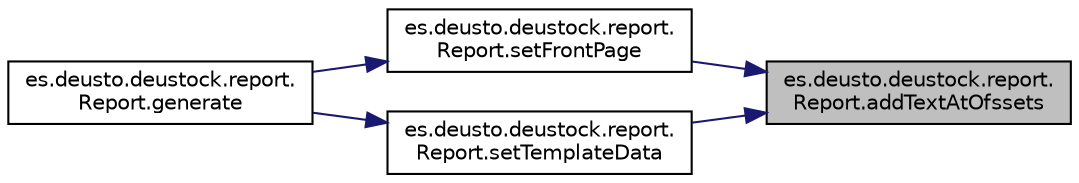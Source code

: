 digraph "es.deusto.deustock.report.Report.addTextAtOfssets"
{
 // LATEX_PDF_SIZE
  edge [fontname="Helvetica",fontsize="10",labelfontname="Helvetica",labelfontsize="10"];
  node [fontname="Helvetica",fontsize="10",shape=record];
  rankdir="RL";
  Node1 [label="es.deusto.deustock.report.\lReport.addTextAtOfssets",height=0.2,width=0.4,color="black", fillcolor="grey75", style="filled", fontcolor="black",tooltip=" "];
  Node1 -> Node2 [dir="back",color="midnightblue",fontsize="10",style="solid",fontname="Helvetica"];
  Node2 [label="es.deusto.deustock.report.\lReport.setFrontPage",height=0.2,width=0.4,color="black", fillcolor="white", style="filled",URL="$classes_1_1deusto_1_1deustock_1_1report_1_1_report.html#a4b29a5e50e33aa6edfc22374f0e12fef",tooltip=" "];
  Node2 -> Node3 [dir="back",color="midnightblue",fontsize="10",style="solid",fontname="Helvetica"];
  Node3 [label="es.deusto.deustock.report.\lReport.generate",height=0.2,width=0.4,color="black", fillcolor="white", style="filled",URL="$classes_1_1deusto_1_1deustock_1_1report_1_1_report.html#a3004a7b079a707ad7be05bcab480114f",tooltip=" "];
  Node1 -> Node4 [dir="back",color="midnightblue",fontsize="10",style="solid",fontname="Helvetica"];
  Node4 [label="es.deusto.deustock.report.\lReport.setTemplateData",height=0.2,width=0.4,color="black", fillcolor="white", style="filled",URL="$classes_1_1deusto_1_1deustock_1_1report_1_1_report.html#aa730e860acf2020e711fd4d2ea61a703",tooltip=" "];
  Node4 -> Node3 [dir="back",color="midnightblue",fontsize="10",style="solid",fontname="Helvetica"];
}
